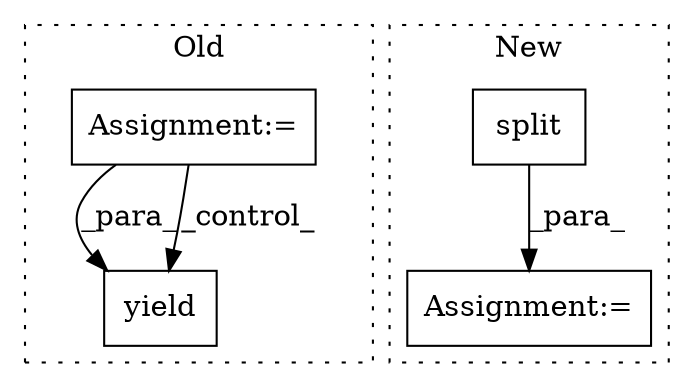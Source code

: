 digraph G {
subgraph cluster0 {
1 [label="yield" a="112" s="2393" l="18" shape="box"];
4 [label="Assignment:=" a="7" s="1684" l="1" shape="box"];
label = "Old";
style="dotted";
}
subgraph cluster1 {
2 [label="split" a="32" s="1997" l="7" shape="box"];
3 [label="Assignment:=" a="7" s="1985" l="1" shape="box"];
label = "New";
style="dotted";
}
2 -> 3 [label="_para_"];
4 -> 1 [label="_para_"];
4 -> 1 [label="_control_"];
}